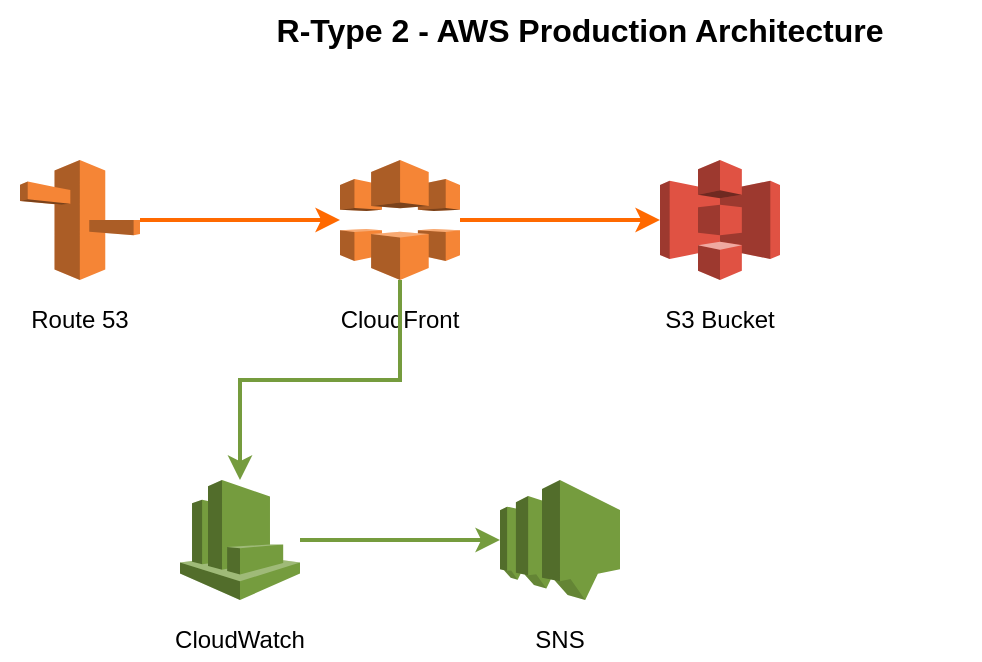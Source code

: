 <mxfile version="22.1.16" type="device">
  <diagram name="AWS Production" id="aws-prod">
    <mxGraphModel dx="1200" dy="800" grid="1" gridSize="10" guides="1" tooltips="1" connect="1" arrows="1" fold="1" page="1" pageScale="1" pageWidth="827" pageHeight="1169">
      <root>
        <mxCell id="0" />
        <mxCell id="1" parent="0" />
        
        <mxCell id="2" value="R-Type 2 - AWS Production Architecture" style="text;html=1;strokeColor=none;fillColor=none;align=center;verticalAlign=middle;whiteSpace=wrap;rounded=0;fontSize=16;fontStyle=1;" vertex="1" parent="1">
          <mxGeometry x="200" y="40" width="400" height="30" as="geometry" />
        </mxCell>
        
        <mxCell id="3" value="" style="outlineConnect=0;dashed=0;verticalLabelPosition=bottom;verticalAlign=top;align=center;html=1;shape=mxgraph.aws3.route_53;fillColor=#F58536;gradientColor=none;" vertex="1" parent="1">
          <mxGeometry x="120" y="120" width="60" height="60" as="geometry" />
        </mxCell>
        
        <mxCell id="4" value="Route 53" style="text;html=1;strokeColor=none;fillColor=none;align=center;verticalAlign=middle;whiteSpace=wrap;rounded=0;fontSize=12;" vertex="1" parent="1">
          <mxGeometry x="110" y="190" width="80" height="20" as="geometry" />
        </mxCell>
        
        <mxCell id="5" value="" style="outlineConnect=0;dashed=0;verticalLabelPosition=bottom;verticalAlign=top;align=center;html=1;shape=mxgraph.aws3.cloudfront;fillColor=#F58536;gradientColor=none;" vertex="1" parent="1">
          <mxGeometry x="280" y="120" width="60" height="60" as="geometry" />
        </mxCell>
        
        <mxCell id="6" value="CloudFront" style="text;html=1;strokeColor=none;fillColor=none;align=center;verticalAlign=middle;whiteSpace=wrap;rounded=0;fontSize=12;" vertex="1" parent="1">
          <mxGeometry x="270" y="190" width="80" height="20" as="geometry" />
        </mxCell>
        
        <mxCell id="7" value="" style="outlineConnect=0;dashed=0;verticalLabelPosition=bottom;verticalAlign=top;align=center;html=1;shape=mxgraph.aws3.s3;fillColor=#E05243;gradientColor=none;" vertex="1" parent="1">
          <mxGeometry x="440" y="120" width="60" height="60" as="geometry" />
        </mxCell>
        
        <mxCell id="8" value="S3 Bucket" style="text;html=1;strokeColor=none;fillColor=none;align=center;verticalAlign=middle;whiteSpace=wrap;rounded=0;fontSize=12;" vertex="1" parent="1">
          <mxGeometry x="430" y="190" width="80" height="20" as="geometry" />
        </mxCell>
        
        <mxCell id="9" value="" style="outlineConnect=0;dashed=0;verticalLabelPosition=bottom;verticalAlign=top;align=center;html=1;shape=mxgraph.aws3.cloudwatch;fillColor=#759C3E;gradientColor=none;" vertex="1" parent="1">
          <mxGeometry x="200" y="280" width="60" height="60" as="geometry" />
        </mxCell>
        
        <mxCell id="10" value="CloudWatch" style="text;html=1;strokeColor=none;fillColor=none;align=center;verticalAlign=middle;whiteSpace=wrap;rounded=0;fontSize=12;" vertex="1" parent="1">
          <mxGeometry x="190" y="350" width="80" height="20" as="geometry" />
        </mxCell>
        
        <mxCell id="11" value="" style="outlineConnect=0;dashed=0;verticalLabelPosition=bottom;verticalAlign=top;align=center;html=1;shape=mxgraph.aws3.sns;fillColor=#759C3E;gradientColor=none;" vertex="1" parent="1">
          <mxGeometry x="360" y="280" width="60" height="60" as="geometry" />
        </mxCell>
        
        <mxCell id="12" value="SNS" style="text;html=1;strokeColor=none;fillColor=none;align=center;verticalAlign=middle;whiteSpace=wrap;rounded=0;fontSize=12;" vertex="1" parent="1">
          <mxGeometry x="350" y="350" width="80" height="20" as="geometry" />
        </mxCell>
        
        <mxCell id="13" style="edgeStyle=orthogonalEdgeStyle;rounded=0;orthogonalLoop=1;jettySize=auto;html=1;exitX=1;exitY=0.5;exitDx=0;exitDy=0;entryX=0;entryY=0.5;entryDx=0;entryDy=0;strokeWidth=2;strokeColor=#FF6900;" edge="1" parent="1" source="3" target="5">
          <mxGeometry relative="1" as="geometry" />
        </mxCell>
        
        <mxCell id="14" style="edgeStyle=orthogonalEdgeStyle;rounded=0;orthogonalLoop=1;jettySize=auto;html=1;exitX=1;exitY=0.5;exitDx=0;exitDy=0;entryX=0;entryY=0.5;entryDx=0;entryDy=0;strokeWidth=2;strokeColor=#FF6900;" edge="1" parent="1" source="5" target="7">
          <mxGeometry relative="1" as="geometry" />
        </mxCell>
        
        <mxCell id="15" style="edgeStyle=orthogonalEdgeStyle;rounded=0;orthogonalLoop=1;jettySize=auto;html=1;exitX=0.5;exitY=1;exitDx=0;exitDy=0;entryX=0.5;entryY=0;entryDx=0;entryDy=0;strokeWidth=2;strokeColor=#759C3E;strokeStyle=dashed;" edge="1" parent="1" source="5" target="9">
          <mxGeometry relative="1" as="geometry" />
        </mxCell>
        
        <mxCell id="16" style="edgeStyle=orthogonalEdgeStyle;rounded=0;orthogonalLoop=1;jettySize=auto;html=1;exitX=1;exitY=0.5;exitDx=0;exitDy=0;entryX=0;entryY=0.5;entryDx=0;entryDy=0;strokeWidth=2;strokeColor=#759C3E;strokeStyle=dashed;" edge="1" parent="1" source="9" target="11">
          <mxGeometry relative="1" as="geometry" />
        </mxCell>
        
        <mxCell id="17" value="Production Costs: $1.67/month&#xa;S3 Storage: $0.02&#xa;CloudFront: $0.85&#xa;CloudWatch: $0.30&#xa;Route 53: $0.50&#xa;&#xa;Performance Targets:&#xa;Cache Hit Rate: >95%&#xa;Error Rate: <1%&#xa;Origin Latency: <100ms" style="text;html=1;strokeColor=#d79b00;fillColor=#fff2cc;align=left;verticalAlign=top;whiteSpace=wrap;rounded=1;fontSize=10;" vertex="1" parent="1">
          <mxGeometry x="80" y="400" width="200" height="120" as="geometry" />
        </mxCell>
        
        <mxCell id="18" value="Security Features:&#xa;HTTPS Only (TLS 1.2+)&#xa;Origin Access Control&#xa;WAF Protection&#xa;S3 Encryption AES-256&#xa;CloudTrail Logging&#xa;&#xa;Compliance:&#xa;GDPR, SOC 2, ISO 27001" style="text;html=1;strokeColor=#b85450;fillColor=#f8cecc;align=left;verticalAlign=top;whiteSpace=wrap;rounded=1;fontSize=10;" vertex="1" parent="1">
          <mxGeometry x="320" y="400" width="180" height="120" as="geometry" />
        </mxCell>
        
        <mxCell id="19" value="AWS Region: us-east-1" style="rounded=1;whiteSpace=wrap;html=1;fillColor=#232F3E;strokeColor=#FF9900;fontColor=#FFFFFF;fontSize=12;" vertex="1" parent="1">
          <mxGeometry x="400" y="80" width="150" height="25" as="geometry" />
        </mxCell>
      </root>
    </mxGraphModel>
  </diagram>
</mxfile>
